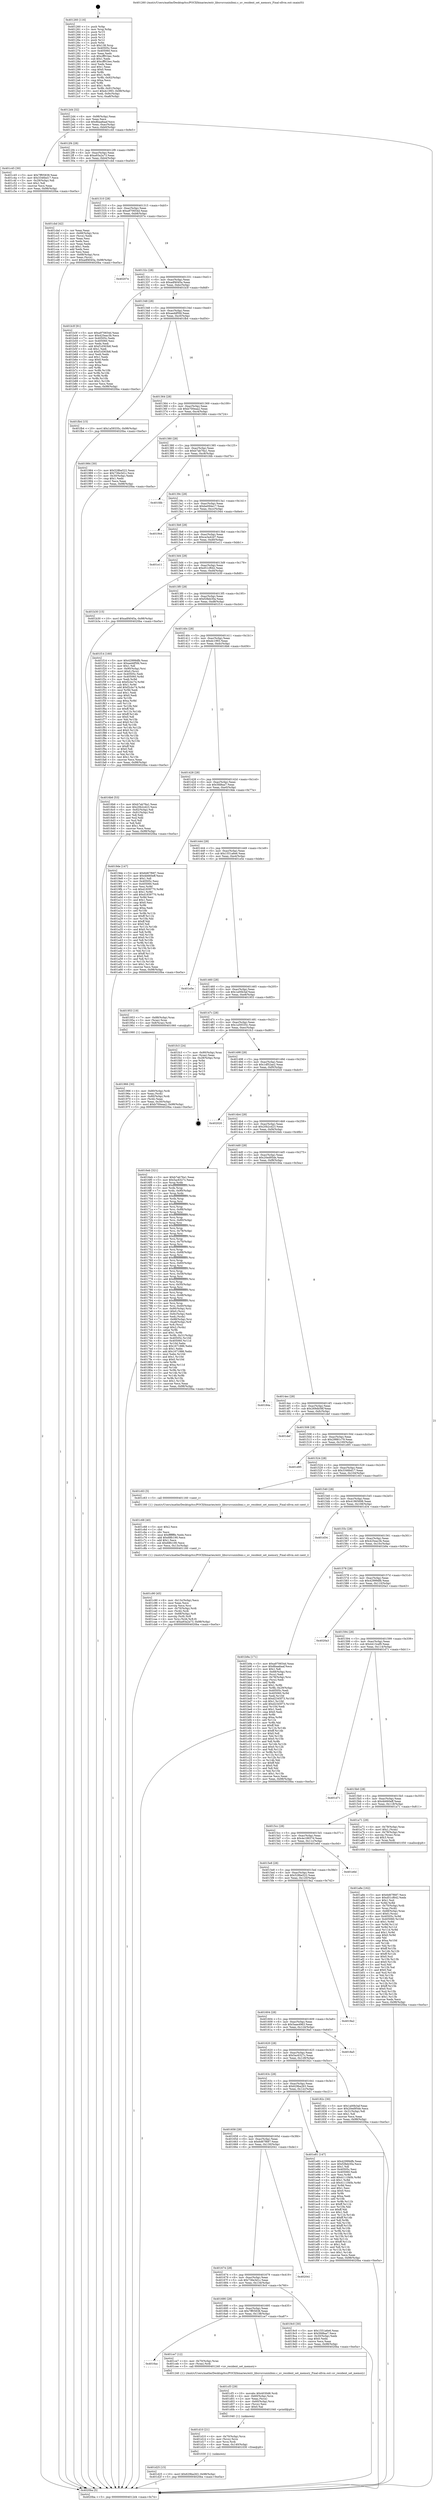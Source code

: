 digraph "0x401260" {
  label = "0x401260 (/mnt/c/Users/mathe/Desktop/tcc/POCII/binaries/extr_libuvsrcunixibmi.c_uv_resident_set_memory_Final-ollvm.out::main(0))"
  labelloc = "t"
  node[shape=record]

  Entry [label="",width=0.3,height=0.3,shape=circle,fillcolor=black,style=filled]
  "0x4012d4" [label="{
     0x4012d4 [32]\l
     | [instrs]\l
     &nbsp;&nbsp;0x4012d4 \<+6\>: mov -0x98(%rbp),%eax\l
     &nbsp;&nbsp;0x4012da \<+2\>: mov %eax,%ecx\l
     &nbsp;&nbsp;0x4012dc \<+6\>: sub $0x8baa6aaf,%ecx\l
     &nbsp;&nbsp;0x4012e2 \<+6\>: mov %eax,-0xac(%rbp)\l
     &nbsp;&nbsp;0x4012e8 \<+6\>: mov %ecx,-0xb0(%rbp)\l
     &nbsp;&nbsp;0x4012ee \<+6\>: je 0000000000401c45 \<main+0x9e5\>\l
  }"]
  "0x401c45" [label="{
     0x401c45 [30]\l
     | [instrs]\l
     &nbsp;&nbsp;0x401c45 \<+5\>: mov $0x7ff05838,%eax\l
     &nbsp;&nbsp;0x401c4a \<+5\>: mov $0x3346bd17,%ecx\l
     &nbsp;&nbsp;0x401c4f \<+3\>: mov -0x29(%rbp),%dl\l
     &nbsp;&nbsp;0x401c52 \<+3\>: test $0x1,%dl\l
     &nbsp;&nbsp;0x401c55 \<+3\>: cmovne %ecx,%eax\l
     &nbsp;&nbsp;0x401c58 \<+6\>: mov %eax,-0x98(%rbp)\l
     &nbsp;&nbsp;0x401c5e \<+5\>: jmp 00000000004020ba \<main+0xe5a\>\l
  }"]
  "0x4012f4" [label="{
     0x4012f4 [28]\l
     | [instrs]\l
     &nbsp;&nbsp;0x4012f4 \<+5\>: jmp 00000000004012f9 \<main+0x99\>\l
     &nbsp;&nbsp;0x4012f9 \<+6\>: mov -0xac(%rbp),%eax\l
     &nbsp;&nbsp;0x4012ff \<+5\>: sub $0xa93a2a73,%eax\l
     &nbsp;&nbsp;0x401304 \<+6\>: mov %eax,-0xb4(%rbp)\l
     &nbsp;&nbsp;0x40130a \<+6\>: je 0000000000401cbd \<main+0xa5d\>\l
  }"]
  Exit [label="",width=0.3,height=0.3,shape=circle,fillcolor=black,style=filled,peripheries=2]
  "0x401cbd" [label="{
     0x401cbd [42]\l
     | [instrs]\l
     &nbsp;&nbsp;0x401cbd \<+2\>: xor %eax,%eax\l
     &nbsp;&nbsp;0x401cbf \<+4\>: mov -0x68(%rbp),%rcx\l
     &nbsp;&nbsp;0x401cc3 \<+2\>: mov (%rcx),%edx\l
     &nbsp;&nbsp;0x401cc5 \<+2\>: mov %eax,%esi\l
     &nbsp;&nbsp;0x401cc7 \<+2\>: sub %edx,%esi\l
     &nbsp;&nbsp;0x401cc9 \<+2\>: mov %eax,%edx\l
     &nbsp;&nbsp;0x401ccb \<+3\>: sub $0x1,%edx\l
     &nbsp;&nbsp;0x401cce \<+2\>: add %edx,%esi\l
     &nbsp;&nbsp;0x401cd0 \<+2\>: sub %esi,%eax\l
     &nbsp;&nbsp;0x401cd2 \<+4\>: mov -0x68(%rbp),%rcx\l
     &nbsp;&nbsp;0x401cd6 \<+2\>: mov %eax,(%rcx)\l
     &nbsp;&nbsp;0x401cd8 \<+10\>: movl $0xadf4045a,-0x98(%rbp)\l
     &nbsp;&nbsp;0x401ce2 \<+5\>: jmp 00000000004020ba \<main+0xe5a\>\l
  }"]
  "0x401310" [label="{
     0x401310 [28]\l
     | [instrs]\l
     &nbsp;&nbsp;0x401310 \<+5\>: jmp 0000000000401315 \<main+0xb5\>\l
     &nbsp;&nbsp;0x401315 \<+6\>: mov -0xac(%rbp),%eax\l
     &nbsp;&nbsp;0x40131b \<+5\>: sub $0xa970654d,%eax\l
     &nbsp;&nbsp;0x401320 \<+6\>: mov %eax,-0xb8(%rbp)\l
     &nbsp;&nbsp;0x401326 \<+6\>: je 000000000040207e \<main+0xe1e\>\l
  }"]
  "0x401d25" [label="{
     0x401d25 [15]\l
     | [instrs]\l
     &nbsp;&nbsp;0x401d25 \<+10\>: movl $0x629ba263,-0x98(%rbp)\l
     &nbsp;&nbsp;0x401d2f \<+5\>: jmp 00000000004020ba \<main+0xe5a\>\l
  }"]
  "0x40207e" [label="{
     0x40207e\l
  }", style=dashed]
  "0x40132c" [label="{
     0x40132c [28]\l
     | [instrs]\l
     &nbsp;&nbsp;0x40132c \<+5\>: jmp 0000000000401331 \<main+0xd1\>\l
     &nbsp;&nbsp;0x401331 \<+6\>: mov -0xac(%rbp),%eax\l
     &nbsp;&nbsp;0x401337 \<+5\>: sub $0xadf4045a,%eax\l
     &nbsp;&nbsp;0x40133c \<+6\>: mov %eax,-0xbc(%rbp)\l
     &nbsp;&nbsp;0x401342 \<+6\>: je 0000000000401b3f \<main+0x8df\>\l
  }"]
  "0x401d10" [label="{
     0x401d10 [21]\l
     | [instrs]\l
     &nbsp;&nbsp;0x401d10 \<+4\>: mov -0x70(%rbp),%rcx\l
     &nbsp;&nbsp;0x401d14 \<+3\>: mov (%rcx),%rcx\l
     &nbsp;&nbsp;0x401d17 \<+3\>: mov %rcx,%rdi\l
     &nbsp;&nbsp;0x401d1a \<+6\>: mov %eax,-0x140(%rbp)\l
     &nbsp;&nbsp;0x401d20 \<+5\>: call 0000000000401030 \<free@plt\>\l
     | [calls]\l
     &nbsp;&nbsp;0x401030 \{1\} (unknown)\l
  }"]
  "0x401b3f" [label="{
     0x401b3f [91]\l
     | [instrs]\l
     &nbsp;&nbsp;0x401b3f \<+5\>: mov $0xa970654d,%eax\l
     &nbsp;&nbsp;0x401b44 \<+5\>: mov $0x425eac3b,%ecx\l
     &nbsp;&nbsp;0x401b49 \<+7\>: mov 0x40505c,%edx\l
     &nbsp;&nbsp;0x401b50 \<+7\>: mov 0x405060,%esi\l
     &nbsp;&nbsp;0x401b57 \<+2\>: mov %edx,%edi\l
     &nbsp;&nbsp;0x401b59 \<+6\>: add $0xf1d363b8,%edi\l
     &nbsp;&nbsp;0x401b5f \<+3\>: sub $0x1,%edi\l
     &nbsp;&nbsp;0x401b62 \<+6\>: sub $0xf1d363b8,%edi\l
     &nbsp;&nbsp;0x401b68 \<+3\>: imul %edi,%edx\l
     &nbsp;&nbsp;0x401b6b \<+3\>: and $0x1,%edx\l
     &nbsp;&nbsp;0x401b6e \<+3\>: cmp $0x0,%edx\l
     &nbsp;&nbsp;0x401b71 \<+4\>: sete %r8b\l
     &nbsp;&nbsp;0x401b75 \<+3\>: cmp $0xa,%esi\l
     &nbsp;&nbsp;0x401b78 \<+4\>: setl %r9b\l
     &nbsp;&nbsp;0x401b7c \<+3\>: mov %r8b,%r10b\l
     &nbsp;&nbsp;0x401b7f \<+3\>: and %r9b,%r10b\l
     &nbsp;&nbsp;0x401b82 \<+3\>: xor %r9b,%r8b\l
     &nbsp;&nbsp;0x401b85 \<+3\>: or %r8b,%r10b\l
     &nbsp;&nbsp;0x401b88 \<+4\>: test $0x1,%r10b\l
     &nbsp;&nbsp;0x401b8c \<+3\>: cmovne %ecx,%eax\l
     &nbsp;&nbsp;0x401b8f \<+6\>: mov %eax,-0x98(%rbp)\l
     &nbsp;&nbsp;0x401b95 \<+5\>: jmp 00000000004020ba \<main+0xe5a\>\l
  }"]
  "0x401348" [label="{
     0x401348 [28]\l
     | [instrs]\l
     &nbsp;&nbsp;0x401348 \<+5\>: jmp 000000000040134d \<main+0xed\>\l
     &nbsp;&nbsp;0x40134d \<+6\>: mov -0xac(%rbp),%eax\l
     &nbsp;&nbsp;0x401353 \<+5\>: sub $0xaeddf5fd,%eax\l
     &nbsp;&nbsp;0x401358 \<+6\>: mov %eax,-0xc0(%rbp)\l
     &nbsp;&nbsp;0x40135e \<+6\>: je 0000000000401fb4 \<main+0xd54\>\l
  }"]
  "0x401cf3" [label="{
     0x401cf3 [29]\l
     | [instrs]\l
     &nbsp;&nbsp;0x401cf3 \<+10\>: movabs $0x4030d6,%rdi\l
     &nbsp;&nbsp;0x401cfd \<+4\>: mov -0x60(%rbp),%rcx\l
     &nbsp;&nbsp;0x401d01 \<+2\>: mov %eax,(%rcx)\l
     &nbsp;&nbsp;0x401d03 \<+4\>: mov -0x60(%rbp),%rcx\l
     &nbsp;&nbsp;0x401d07 \<+2\>: mov (%rcx),%esi\l
     &nbsp;&nbsp;0x401d09 \<+2\>: mov $0x0,%al\l
     &nbsp;&nbsp;0x401d0b \<+5\>: call 0000000000401040 \<printf@plt\>\l
     | [calls]\l
     &nbsp;&nbsp;0x401040 \{1\} (unknown)\l
  }"]
  "0x401fb4" [label="{
     0x401fb4 [15]\l
     | [instrs]\l
     &nbsp;&nbsp;0x401fb4 \<+10\>: movl $0x1a59335c,-0x98(%rbp)\l
     &nbsp;&nbsp;0x401fbe \<+5\>: jmp 00000000004020ba \<main+0xe5a\>\l
  }"]
  "0x401364" [label="{
     0x401364 [28]\l
     | [instrs]\l
     &nbsp;&nbsp;0x401364 \<+5\>: jmp 0000000000401369 \<main+0x109\>\l
     &nbsp;&nbsp;0x401369 \<+6\>: mov -0xac(%rbp),%eax\l
     &nbsp;&nbsp;0x40136f \<+5\>: sub $0xb700eaa2,%eax\l
     &nbsp;&nbsp;0x401374 \<+6\>: mov %eax,-0xc4(%rbp)\l
     &nbsp;&nbsp;0x40137a \<+6\>: je 0000000000401984 \<main+0x724\>\l
  }"]
  "0x4016ac" [label="{
     0x4016ac\l
  }", style=dashed]
  "0x401984" [label="{
     0x401984 [30]\l
     | [instrs]\l
     &nbsp;&nbsp;0x401984 \<+5\>: mov $0x528be522,%eax\l
     &nbsp;&nbsp;0x401989 \<+5\>: mov $0x736e3d1c,%ecx\l
     &nbsp;&nbsp;0x40198e \<+3\>: mov -0x30(%rbp),%edx\l
     &nbsp;&nbsp;0x401991 \<+3\>: cmp $0x1,%edx\l
     &nbsp;&nbsp;0x401994 \<+3\>: cmovl %ecx,%eax\l
     &nbsp;&nbsp;0x401997 \<+6\>: mov %eax,-0x98(%rbp)\l
     &nbsp;&nbsp;0x40199d \<+5\>: jmp 00000000004020ba \<main+0xe5a\>\l
  }"]
  "0x401380" [label="{
     0x401380 [28]\l
     | [instrs]\l
     &nbsp;&nbsp;0x401380 \<+5\>: jmp 0000000000401385 \<main+0x125\>\l
     &nbsp;&nbsp;0x401385 \<+6\>: mov -0xac(%rbp),%eax\l
     &nbsp;&nbsp;0x40138b \<+5\>: sub $0xb7ab76a1,%eax\l
     &nbsp;&nbsp;0x401390 \<+6\>: mov %eax,-0xc8(%rbp)\l
     &nbsp;&nbsp;0x401396 \<+6\>: je 0000000000401fdb \<main+0xd7b\>\l
  }"]
  "0x401ce7" [label="{
     0x401ce7 [12]\l
     | [instrs]\l
     &nbsp;&nbsp;0x401ce7 \<+4\>: mov -0x70(%rbp),%rax\l
     &nbsp;&nbsp;0x401ceb \<+3\>: mov (%rax),%rdi\l
     &nbsp;&nbsp;0x401cee \<+5\>: call 0000000000401240 \<uv_resident_set_memory\>\l
     | [calls]\l
     &nbsp;&nbsp;0x401240 \{1\} (/mnt/c/Users/mathe/Desktop/tcc/POCII/binaries/extr_libuvsrcunixibmi.c_uv_resident_set_memory_Final-ollvm.out::uv_resident_set_memory)\l
  }"]
  "0x401fdb" [label="{
     0x401fdb\l
  }", style=dashed]
  "0x40139c" [label="{
     0x40139c [28]\l
     | [instrs]\l
     &nbsp;&nbsp;0x40139c \<+5\>: jmp 00000000004013a1 \<main+0x141\>\l
     &nbsp;&nbsp;0x4013a1 \<+6\>: mov -0xac(%rbp),%eax\l
     &nbsp;&nbsp;0x4013a7 \<+5\>: sub $0xbe094a17,%eax\l
     &nbsp;&nbsp;0x4013ac \<+6\>: mov %eax,-0xcc(%rbp)\l
     &nbsp;&nbsp;0x4013b2 \<+6\>: je 0000000000401944 \<main+0x6e4\>\l
  }"]
  "0x401c90" [label="{
     0x401c90 [45]\l
     | [instrs]\l
     &nbsp;&nbsp;0x401c90 \<+6\>: mov -0x13c(%rbp),%ecx\l
     &nbsp;&nbsp;0x401c96 \<+3\>: imul %eax,%ecx\l
     &nbsp;&nbsp;0x401c99 \<+3\>: movslq %ecx,%rsi\l
     &nbsp;&nbsp;0x401c9c \<+4\>: mov -0x70(%rbp),%rdi\l
     &nbsp;&nbsp;0x401ca0 \<+3\>: mov (%rdi),%rdi\l
     &nbsp;&nbsp;0x401ca3 \<+4\>: mov -0x68(%rbp),%r8\l
     &nbsp;&nbsp;0x401ca7 \<+3\>: movslq (%r8),%r8\l
     &nbsp;&nbsp;0x401caa \<+4\>: mov %rsi,(%rdi,%r8,8)\l
     &nbsp;&nbsp;0x401cae \<+10\>: movl $0xa93a2a73,-0x98(%rbp)\l
     &nbsp;&nbsp;0x401cb8 \<+5\>: jmp 00000000004020ba \<main+0xe5a\>\l
  }"]
  "0x401944" [label="{
     0x401944\l
  }", style=dashed]
  "0x4013b8" [label="{
     0x4013b8 [28]\l
     | [instrs]\l
     &nbsp;&nbsp;0x4013b8 \<+5\>: jmp 00000000004013bd \<main+0x15d\>\l
     &nbsp;&nbsp;0x4013bd \<+6\>: mov -0xac(%rbp),%eax\l
     &nbsp;&nbsp;0x4013c3 \<+5\>: sub $0xca3a42d7,%eax\l
     &nbsp;&nbsp;0x4013c8 \<+6\>: mov %eax,-0xd0(%rbp)\l
     &nbsp;&nbsp;0x4013ce \<+6\>: je 0000000000401e11 \<main+0xbb1\>\l
  }"]
  "0x401c68" [label="{
     0x401c68 [40]\l
     | [instrs]\l
     &nbsp;&nbsp;0x401c68 \<+5\>: mov $0x2,%ecx\l
     &nbsp;&nbsp;0x401c6d \<+1\>: cltd\l
     &nbsp;&nbsp;0x401c6e \<+2\>: idiv %ecx\l
     &nbsp;&nbsp;0x401c70 \<+6\>: imul $0xfffffffe,%edx,%ecx\l
     &nbsp;&nbsp;0x401c76 \<+6\>: add $0x68fc190,%ecx\l
     &nbsp;&nbsp;0x401c7c \<+3\>: add $0x1,%ecx\l
     &nbsp;&nbsp;0x401c7f \<+6\>: sub $0x68fc190,%ecx\l
     &nbsp;&nbsp;0x401c85 \<+6\>: mov %ecx,-0x13c(%rbp)\l
     &nbsp;&nbsp;0x401c8b \<+5\>: call 0000000000401160 \<next_i\>\l
     | [calls]\l
     &nbsp;&nbsp;0x401160 \{1\} (/mnt/c/Users/mathe/Desktop/tcc/POCII/binaries/extr_libuvsrcunixibmi.c_uv_resident_set_memory_Final-ollvm.out::next_i)\l
  }"]
  "0x401e11" [label="{
     0x401e11\l
  }", style=dashed]
  "0x4013d4" [label="{
     0x4013d4 [28]\l
     | [instrs]\l
     &nbsp;&nbsp;0x4013d4 \<+5\>: jmp 00000000004013d9 \<main+0x179\>\l
     &nbsp;&nbsp;0x4013d9 \<+6\>: mov -0xac(%rbp),%eax\l
     &nbsp;&nbsp;0x4013df \<+5\>: sub $0xd51cf642,%eax\l
     &nbsp;&nbsp;0x4013e4 \<+6\>: mov %eax,-0xd4(%rbp)\l
     &nbsp;&nbsp;0x4013ea \<+6\>: je 0000000000401b30 \<main+0x8d0\>\l
  }"]
  "0x401a8e" [label="{
     0x401a8e [162]\l
     | [instrs]\l
     &nbsp;&nbsp;0x401a8e \<+5\>: mov $0x6d67f687,%ecx\l
     &nbsp;&nbsp;0x401a93 \<+5\>: mov $0xd51cf642,%edx\l
     &nbsp;&nbsp;0x401a98 \<+3\>: mov $0x1,%sil\l
     &nbsp;&nbsp;0x401a9b \<+3\>: xor %r8d,%r8d\l
     &nbsp;&nbsp;0x401a9e \<+4\>: mov -0x70(%rbp),%rdi\l
     &nbsp;&nbsp;0x401aa2 \<+3\>: mov %rax,(%rdi)\l
     &nbsp;&nbsp;0x401aa5 \<+4\>: mov -0x68(%rbp),%rax\l
     &nbsp;&nbsp;0x401aa9 \<+6\>: movl $0x0,(%rax)\l
     &nbsp;&nbsp;0x401aaf \<+8\>: mov 0x40505c,%r9d\l
     &nbsp;&nbsp;0x401ab7 \<+8\>: mov 0x405060,%r10d\l
     &nbsp;&nbsp;0x401abf \<+4\>: sub $0x1,%r8d\l
     &nbsp;&nbsp;0x401ac3 \<+3\>: mov %r9d,%r11d\l
     &nbsp;&nbsp;0x401ac6 \<+3\>: add %r8d,%r11d\l
     &nbsp;&nbsp;0x401ac9 \<+4\>: imul %r11d,%r9d\l
     &nbsp;&nbsp;0x401acd \<+4\>: and $0x1,%r9d\l
     &nbsp;&nbsp;0x401ad1 \<+4\>: cmp $0x0,%r9d\l
     &nbsp;&nbsp;0x401ad5 \<+3\>: sete %bl\l
     &nbsp;&nbsp;0x401ad8 \<+4\>: cmp $0xa,%r10d\l
     &nbsp;&nbsp;0x401adc \<+4\>: setl %r14b\l
     &nbsp;&nbsp;0x401ae0 \<+3\>: mov %bl,%r15b\l
     &nbsp;&nbsp;0x401ae3 \<+4\>: xor $0xff,%r15b\l
     &nbsp;&nbsp;0x401ae7 \<+3\>: mov %r14b,%r12b\l
     &nbsp;&nbsp;0x401aea \<+4\>: xor $0xff,%r12b\l
     &nbsp;&nbsp;0x401aee \<+4\>: xor $0x0,%sil\l
     &nbsp;&nbsp;0x401af2 \<+3\>: mov %r15b,%r13b\l
     &nbsp;&nbsp;0x401af5 \<+4\>: and $0x0,%r13b\l
     &nbsp;&nbsp;0x401af9 \<+3\>: and %sil,%bl\l
     &nbsp;&nbsp;0x401afc \<+3\>: mov %r12b,%al\l
     &nbsp;&nbsp;0x401aff \<+2\>: and $0x0,%al\l
     &nbsp;&nbsp;0x401b01 \<+3\>: and %sil,%r14b\l
     &nbsp;&nbsp;0x401b04 \<+3\>: or %bl,%r13b\l
     &nbsp;&nbsp;0x401b07 \<+3\>: or %r14b,%al\l
     &nbsp;&nbsp;0x401b0a \<+3\>: xor %al,%r13b\l
     &nbsp;&nbsp;0x401b0d \<+3\>: or %r12b,%r15b\l
     &nbsp;&nbsp;0x401b10 \<+4\>: xor $0xff,%r15b\l
     &nbsp;&nbsp;0x401b14 \<+4\>: or $0x0,%sil\l
     &nbsp;&nbsp;0x401b18 \<+3\>: and %sil,%r15b\l
     &nbsp;&nbsp;0x401b1b \<+3\>: or %r15b,%r13b\l
     &nbsp;&nbsp;0x401b1e \<+4\>: test $0x1,%r13b\l
     &nbsp;&nbsp;0x401b22 \<+3\>: cmovne %edx,%ecx\l
     &nbsp;&nbsp;0x401b25 \<+6\>: mov %ecx,-0x98(%rbp)\l
     &nbsp;&nbsp;0x401b2b \<+5\>: jmp 00000000004020ba \<main+0xe5a\>\l
  }"]
  "0x401b30" [label="{
     0x401b30 [15]\l
     | [instrs]\l
     &nbsp;&nbsp;0x401b30 \<+10\>: movl $0xadf4045a,-0x98(%rbp)\l
     &nbsp;&nbsp;0x401b3a \<+5\>: jmp 00000000004020ba \<main+0xe5a\>\l
  }"]
  "0x4013f0" [label="{
     0x4013f0 [28]\l
     | [instrs]\l
     &nbsp;&nbsp;0x4013f0 \<+5\>: jmp 00000000004013f5 \<main+0x195\>\l
     &nbsp;&nbsp;0x4013f5 \<+6\>: mov -0xac(%rbp),%eax\l
     &nbsp;&nbsp;0x4013fb \<+5\>: sub $0xf28eb30a,%eax\l
     &nbsp;&nbsp;0x401400 \<+6\>: mov %eax,-0xd8(%rbp)\l
     &nbsp;&nbsp;0x401406 \<+6\>: je 0000000000401f14 \<main+0xcb4\>\l
  }"]
  "0x401690" [label="{
     0x401690 [28]\l
     | [instrs]\l
     &nbsp;&nbsp;0x401690 \<+5\>: jmp 0000000000401695 \<main+0x435\>\l
     &nbsp;&nbsp;0x401695 \<+6\>: mov -0xac(%rbp),%eax\l
     &nbsp;&nbsp;0x40169b \<+5\>: sub $0x7ff05838,%eax\l
     &nbsp;&nbsp;0x4016a0 \<+6\>: mov %eax,-0x138(%rbp)\l
     &nbsp;&nbsp;0x4016a6 \<+6\>: je 0000000000401ce7 \<main+0xa87\>\l
  }"]
  "0x401f14" [label="{
     0x401f14 [160]\l
     | [instrs]\l
     &nbsp;&nbsp;0x401f14 \<+5\>: mov $0x42999dfb,%eax\l
     &nbsp;&nbsp;0x401f19 \<+5\>: mov $0xaeddf5fd,%ecx\l
     &nbsp;&nbsp;0x401f1e \<+2\>: mov $0x1,%dl\l
     &nbsp;&nbsp;0x401f20 \<+7\>: mov -0x90(%rbp),%rsi\l
     &nbsp;&nbsp;0x401f27 \<+6\>: movl $0x0,(%rsi)\l
     &nbsp;&nbsp;0x401f2d \<+7\>: mov 0x40505c,%edi\l
     &nbsp;&nbsp;0x401f34 \<+8\>: mov 0x405060,%r8d\l
     &nbsp;&nbsp;0x401f3c \<+3\>: mov %edi,%r9d\l
     &nbsp;&nbsp;0x401f3f \<+7\>: sub $0xf2cbc74,%r9d\l
     &nbsp;&nbsp;0x401f46 \<+4\>: sub $0x1,%r9d\l
     &nbsp;&nbsp;0x401f4a \<+7\>: add $0xf2cbc74,%r9d\l
     &nbsp;&nbsp;0x401f51 \<+4\>: imul %r9d,%edi\l
     &nbsp;&nbsp;0x401f55 \<+3\>: and $0x1,%edi\l
     &nbsp;&nbsp;0x401f58 \<+3\>: cmp $0x0,%edi\l
     &nbsp;&nbsp;0x401f5b \<+4\>: sete %r10b\l
     &nbsp;&nbsp;0x401f5f \<+4\>: cmp $0xa,%r8d\l
     &nbsp;&nbsp;0x401f63 \<+4\>: setl %r11b\l
     &nbsp;&nbsp;0x401f67 \<+3\>: mov %r10b,%bl\l
     &nbsp;&nbsp;0x401f6a \<+3\>: xor $0xff,%bl\l
     &nbsp;&nbsp;0x401f6d \<+3\>: mov %r11b,%r14b\l
     &nbsp;&nbsp;0x401f70 \<+4\>: xor $0xff,%r14b\l
     &nbsp;&nbsp;0x401f74 \<+3\>: xor $0x0,%dl\l
     &nbsp;&nbsp;0x401f77 \<+3\>: mov %bl,%r15b\l
     &nbsp;&nbsp;0x401f7a \<+4\>: and $0x0,%r15b\l
     &nbsp;&nbsp;0x401f7e \<+3\>: and %dl,%r10b\l
     &nbsp;&nbsp;0x401f81 \<+3\>: mov %r14b,%r12b\l
     &nbsp;&nbsp;0x401f84 \<+4\>: and $0x0,%r12b\l
     &nbsp;&nbsp;0x401f88 \<+3\>: and %dl,%r11b\l
     &nbsp;&nbsp;0x401f8b \<+3\>: or %r10b,%r15b\l
     &nbsp;&nbsp;0x401f8e \<+3\>: or %r11b,%r12b\l
     &nbsp;&nbsp;0x401f91 \<+3\>: xor %r12b,%r15b\l
     &nbsp;&nbsp;0x401f94 \<+3\>: or %r14b,%bl\l
     &nbsp;&nbsp;0x401f97 \<+3\>: xor $0xff,%bl\l
     &nbsp;&nbsp;0x401f9a \<+3\>: or $0x0,%dl\l
     &nbsp;&nbsp;0x401f9d \<+2\>: and %dl,%bl\l
     &nbsp;&nbsp;0x401f9f \<+3\>: or %bl,%r15b\l
     &nbsp;&nbsp;0x401fa2 \<+4\>: test $0x1,%r15b\l
     &nbsp;&nbsp;0x401fa6 \<+3\>: cmovne %ecx,%eax\l
     &nbsp;&nbsp;0x401fa9 \<+6\>: mov %eax,-0x98(%rbp)\l
     &nbsp;&nbsp;0x401faf \<+5\>: jmp 00000000004020ba \<main+0xe5a\>\l
  }"]
  "0x40140c" [label="{
     0x40140c [28]\l
     | [instrs]\l
     &nbsp;&nbsp;0x40140c \<+5\>: jmp 0000000000401411 \<main+0x1b1\>\l
     &nbsp;&nbsp;0x401411 \<+6\>: mov -0xac(%rbp),%eax\l
     &nbsp;&nbsp;0x401417 \<+5\>: sub $0xdc1993,%eax\l
     &nbsp;&nbsp;0x40141c \<+6\>: mov %eax,-0xdc(%rbp)\l
     &nbsp;&nbsp;0x401422 \<+6\>: je 00000000004016b6 \<main+0x456\>\l
  }"]
  "0x4019c0" [label="{
     0x4019c0 [30]\l
     | [instrs]\l
     &nbsp;&nbsp;0x4019c0 \<+5\>: mov $0x1551a6e6,%eax\l
     &nbsp;&nbsp;0x4019c5 \<+5\>: mov $0x5fd8aa7,%ecx\l
     &nbsp;&nbsp;0x4019ca \<+3\>: mov -0x30(%rbp),%edx\l
     &nbsp;&nbsp;0x4019cd \<+3\>: cmp $0x0,%edx\l
     &nbsp;&nbsp;0x4019d0 \<+3\>: cmove %ecx,%eax\l
     &nbsp;&nbsp;0x4019d3 \<+6\>: mov %eax,-0x98(%rbp)\l
     &nbsp;&nbsp;0x4019d9 \<+5\>: jmp 00000000004020ba \<main+0xe5a\>\l
  }"]
  "0x4016b6" [label="{
     0x4016b6 [53]\l
     | [instrs]\l
     &nbsp;&nbsp;0x4016b6 \<+5\>: mov $0xb7ab76a1,%eax\l
     &nbsp;&nbsp;0x4016bb \<+5\>: mov $0x20b2cd23,%ecx\l
     &nbsp;&nbsp;0x4016c0 \<+6\>: mov -0x92(%rbp),%dl\l
     &nbsp;&nbsp;0x4016c6 \<+7\>: mov -0x91(%rbp),%sil\l
     &nbsp;&nbsp;0x4016cd \<+3\>: mov %dl,%dil\l
     &nbsp;&nbsp;0x4016d0 \<+3\>: and %sil,%dil\l
     &nbsp;&nbsp;0x4016d3 \<+3\>: xor %sil,%dl\l
     &nbsp;&nbsp;0x4016d6 \<+3\>: or %dl,%dil\l
     &nbsp;&nbsp;0x4016d9 \<+4\>: test $0x1,%dil\l
     &nbsp;&nbsp;0x4016dd \<+3\>: cmovne %ecx,%eax\l
     &nbsp;&nbsp;0x4016e0 \<+6\>: mov %eax,-0x98(%rbp)\l
     &nbsp;&nbsp;0x4016e6 \<+5\>: jmp 00000000004020ba \<main+0xe5a\>\l
  }"]
  "0x401428" [label="{
     0x401428 [28]\l
     | [instrs]\l
     &nbsp;&nbsp;0x401428 \<+5\>: jmp 000000000040142d \<main+0x1cd\>\l
     &nbsp;&nbsp;0x40142d \<+6\>: mov -0xac(%rbp),%eax\l
     &nbsp;&nbsp;0x401433 \<+5\>: sub $0x5fd8aa7,%eax\l
     &nbsp;&nbsp;0x401438 \<+6\>: mov %eax,-0xe0(%rbp)\l
     &nbsp;&nbsp;0x40143e \<+6\>: je 00000000004019de \<main+0x77e\>\l
  }"]
  "0x4020ba" [label="{
     0x4020ba [5]\l
     | [instrs]\l
     &nbsp;&nbsp;0x4020ba \<+5\>: jmp 00000000004012d4 \<main+0x74\>\l
  }"]
  "0x401260" [label="{
     0x401260 [116]\l
     | [instrs]\l
     &nbsp;&nbsp;0x401260 \<+1\>: push %rbp\l
     &nbsp;&nbsp;0x401261 \<+3\>: mov %rsp,%rbp\l
     &nbsp;&nbsp;0x401264 \<+2\>: push %r15\l
     &nbsp;&nbsp;0x401266 \<+2\>: push %r14\l
     &nbsp;&nbsp;0x401268 \<+2\>: push %r13\l
     &nbsp;&nbsp;0x40126a \<+2\>: push %r12\l
     &nbsp;&nbsp;0x40126c \<+1\>: push %rbx\l
     &nbsp;&nbsp;0x40126d \<+7\>: sub $0x138,%rsp\l
     &nbsp;&nbsp;0x401274 \<+7\>: mov 0x40505c,%eax\l
     &nbsp;&nbsp;0x40127b \<+7\>: mov 0x405060,%ecx\l
     &nbsp;&nbsp;0x401282 \<+2\>: mov %eax,%edx\l
     &nbsp;&nbsp;0x401284 \<+6\>: sub $0xcff91bec,%edx\l
     &nbsp;&nbsp;0x40128a \<+3\>: sub $0x1,%edx\l
     &nbsp;&nbsp;0x40128d \<+6\>: add $0xcff91bec,%edx\l
     &nbsp;&nbsp;0x401293 \<+3\>: imul %edx,%eax\l
     &nbsp;&nbsp;0x401296 \<+3\>: and $0x1,%eax\l
     &nbsp;&nbsp;0x401299 \<+3\>: cmp $0x0,%eax\l
     &nbsp;&nbsp;0x40129c \<+4\>: sete %r8b\l
     &nbsp;&nbsp;0x4012a0 \<+4\>: and $0x1,%r8b\l
     &nbsp;&nbsp;0x4012a4 \<+7\>: mov %r8b,-0x92(%rbp)\l
     &nbsp;&nbsp;0x4012ab \<+3\>: cmp $0xa,%ecx\l
     &nbsp;&nbsp;0x4012ae \<+4\>: setl %r8b\l
     &nbsp;&nbsp;0x4012b2 \<+4\>: and $0x1,%r8b\l
     &nbsp;&nbsp;0x4012b6 \<+7\>: mov %r8b,-0x91(%rbp)\l
     &nbsp;&nbsp;0x4012bd \<+10\>: movl $0xdc1993,-0x98(%rbp)\l
     &nbsp;&nbsp;0x4012c7 \<+6\>: mov %edi,-0x9c(%rbp)\l
     &nbsp;&nbsp;0x4012cd \<+7\>: mov %rsi,-0xa8(%rbp)\l
  }"]
  "0x401674" [label="{
     0x401674 [28]\l
     | [instrs]\l
     &nbsp;&nbsp;0x401674 \<+5\>: jmp 0000000000401679 \<main+0x419\>\l
     &nbsp;&nbsp;0x401679 \<+6\>: mov -0xac(%rbp),%eax\l
     &nbsp;&nbsp;0x40167f \<+5\>: sub $0x736e3d1c,%eax\l
     &nbsp;&nbsp;0x401684 \<+6\>: mov %eax,-0x134(%rbp)\l
     &nbsp;&nbsp;0x40168a \<+6\>: je 00000000004019c0 \<main+0x760\>\l
  }"]
  "0x4019de" [label="{
     0x4019de [147]\l
     | [instrs]\l
     &nbsp;&nbsp;0x4019de \<+5\>: mov $0x6d67f687,%eax\l
     &nbsp;&nbsp;0x4019e3 \<+5\>: mov $0x4b660eff,%ecx\l
     &nbsp;&nbsp;0x4019e8 \<+2\>: mov $0x1,%dl\l
     &nbsp;&nbsp;0x4019ea \<+7\>: mov 0x40505c,%esi\l
     &nbsp;&nbsp;0x4019f1 \<+7\>: mov 0x405060,%edi\l
     &nbsp;&nbsp;0x4019f8 \<+3\>: mov %esi,%r8d\l
     &nbsp;&nbsp;0x4019fb \<+7\>: sub $0xd1839770,%r8d\l
     &nbsp;&nbsp;0x401a02 \<+4\>: sub $0x1,%r8d\l
     &nbsp;&nbsp;0x401a06 \<+7\>: add $0xd1839770,%r8d\l
     &nbsp;&nbsp;0x401a0d \<+4\>: imul %r8d,%esi\l
     &nbsp;&nbsp;0x401a11 \<+3\>: and $0x1,%esi\l
     &nbsp;&nbsp;0x401a14 \<+3\>: cmp $0x0,%esi\l
     &nbsp;&nbsp;0x401a17 \<+4\>: sete %r9b\l
     &nbsp;&nbsp;0x401a1b \<+3\>: cmp $0xa,%edi\l
     &nbsp;&nbsp;0x401a1e \<+4\>: setl %r10b\l
     &nbsp;&nbsp;0x401a22 \<+3\>: mov %r9b,%r11b\l
     &nbsp;&nbsp;0x401a25 \<+4\>: xor $0xff,%r11b\l
     &nbsp;&nbsp;0x401a29 \<+3\>: mov %r10b,%bl\l
     &nbsp;&nbsp;0x401a2c \<+3\>: xor $0xff,%bl\l
     &nbsp;&nbsp;0x401a2f \<+3\>: xor $0x0,%dl\l
     &nbsp;&nbsp;0x401a32 \<+3\>: mov %r11b,%r14b\l
     &nbsp;&nbsp;0x401a35 \<+4\>: and $0x0,%r14b\l
     &nbsp;&nbsp;0x401a39 \<+3\>: and %dl,%r9b\l
     &nbsp;&nbsp;0x401a3c \<+3\>: mov %bl,%r15b\l
     &nbsp;&nbsp;0x401a3f \<+4\>: and $0x0,%r15b\l
     &nbsp;&nbsp;0x401a43 \<+3\>: and %dl,%r10b\l
     &nbsp;&nbsp;0x401a46 \<+3\>: or %r9b,%r14b\l
     &nbsp;&nbsp;0x401a49 \<+3\>: or %r10b,%r15b\l
     &nbsp;&nbsp;0x401a4c \<+3\>: xor %r15b,%r14b\l
     &nbsp;&nbsp;0x401a4f \<+3\>: or %bl,%r11b\l
     &nbsp;&nbsp;0x401a52 \<+4\>: xor $0xff,%r11b\l
     &nbsp;&nbsp;0x401a56 \<+3\>: or $0x0,%dl\l
     &nbsp;&nbsp;0x401a59 \<+3\>: and %dl,%r11b\l
     &nbsp;&nbsp;0x401a5c \<+3\>: or %r11b,%r14b\l
     &nbsp;&nbsp;0x401a5f \<+4\>: test $0x1,%r14b\l
     &nbsp;&nbsp;0x401a63 \<+3\>: cmovne %ecx,%eax\l
     &nbsp;&nbsp;0x401a66 \<+6\>: mov %eax,-0x98(%rbp)\l
     &nbsp;&nbsp;0x401a6c \<+5\>: jmp 00000000004020ba \<main+0xe5a\>\l
  }"]
  "0x401444" [label="{
     0x401444 [28]\l
     | [instrs]\l
     &nbsp;&nbsp;0x401444 \<+5\>: jmp 0000000000401449 \<main+0x1e9\>\l
     &nbsp;&nbsp;0x401449 \<+6\>: mov -0xac(%rbp),%eax\l
     &nbsp;&nbsp;0x40144f \<+5\>: sub $0x1551a6e6,%eax\l
     &nbsp;&nbsp;0x401454 \<+6\>: mov %eax,-0xe4(%rbp)\l
     &nbsp;&nbsp;0x40145a \<+6\>: je 0000000000401e5e \<main+0xbfe\>\l
  }"]
  "0x402041" [label="{
     0x402041\l
  }", style=dashed]
  "0x401e5e" [label="{
     0x401e5e\l
  }", style=dashed]
  "0x401460" [label="{
     0x401460 [28]\l
     | [instrs]\l
     &nbsp;&nbsp;0x401460 \<+5\>: jmp 0000000000401465 \<main+0x205\>\l
     &nbsp;&nbsp;0x401465 \<+6\>: mov -0xac(%rbp),%eax\l
     &nbsp;&nbsp;0x40146b \<+5\>: sub $0x1a00b3af,%eax\l
     &nbsp;&nbsp;0x401470 \<+6\>: mov %eax,-0xe8(%rbp)\l
     &nbsp;&nbsp;0x401476 \<+6\>: je 0000000000401953 \<main+0x6f3\>\l
  }"]
  "0x401658" [label="{
     0x401658 [28]\l
     | [instrs]\l
     &nbsp;&nbsp;0x401658 \<+5\>: jmp 000000000040165d \<main+0x3fd\>\l
     &nbsp;&nbsp;0x40165d \<+6\>: mov -0xac(%rbp),%eax\l
     &nbsp;&nbsp;0x401663 \<+5\>: sub $0x6d67f687,%eax\l
     &nbsp;&nbsp;0x401668 \<+6\>: mov %eax,-0x130(%rbp)\l
     &nbsp;&nbsp;0x40166e \<+6\>: je 0000000000402041 \<main+0xde1\>\l
  }"]
  "0x401953" [label="{
     0x401953 [19]\l
     | [instrs]\l
     &nbsp;&nbsp;0x401953 \<+7\>: mov -0x88(%rbp),%rax\l
     &nbsp;&nbsp;0x40195a \<+3\>: mov (%rax),%rax\l
     &nbsp;&nbsp;0x40195d \<+4\>: mov 0x8(%rax),%rdi\l
     &nbsp;&nbsp;0x401961 \<+5\>: call 0000000000401060 \<atoi@plt\>\l
     | [calls]\l
     &nbsp;&nbsp;0x401060 \{1\} (unknown)\l
  }"]
  "0x40147c" [label="{
     0x40147c [28]\l
     | [instrs]\l
     &nbsp;&nbsp;0x40147c \<+5\>: jmp 0000000000401481 \<main+0x221\>\l
     &nbsp;&nbsp;0x401481 \<+6\>: mov -0xac(%rbp),%eax\l
     &nbsp;&nbsp;0x401487 \<+5\>: sub $0x1a59335c,%eax\l
     &nbsp;&nbsp;0x40148c \<+6\>: mov %eax,-0xec(%rbp)\l
     &nbsp;&nbsp;0x401492 \<+6\>: je 0000000000401fc3 \<main+0xd63\>\l
  }"]
  "0x401e81" [label="{
     0x401e81 [147]\l
     | [instrs]\l
     &nbsp;&nbsp;0x401e81 \<+5\>: mov $0x42999dfb,%eax\l
     &nbsp;&nbsp;0x401e86 \<+5\>: mov $0xf28eb30a,%ecx\l
     &nbsp;&nbsp;0x401e8b \<+2\>: mov $0x1,%dl\l
     &nbsp;&nbsp;0x401e8d \<+7\>: mov 0x40505c,%esi\l
     &nbsp;&nbsp;0x401e94 \<+7\>: mov 0x405060,%edi\l
     &nbsp;&nbsp;0x401e9b \<+3\>: mov %esi,%r8d\l
     &nbsp;&nbsp;0x401e9e \<+7\>: add $0x4111f40b,%r8d\l
     &nbsp;&nbsp;0x401ea5 \<+4\>: sub $0x1,%r8d\l
     &nbsp;&nbsp;0x401ea9 \<+7\>: sub $0x4111f40b,%r8d\l
     &nbsp;&nbsp;0x401eb0 \<+4\>: imul %r8d,%esi\l
     &nbsp;&nbsp;0x401eb4 \<+3\>: and $0x1,%esi\l
     &nbsp;&nbsp;0x401eb7 \<+3\>: cmp $0x0,%esi\l
     &nbsp;&nbsp;0x401eba \<+4\>: sete %r9b\l
     &nbsp;&nbsp;0x401ebe \<+3\>: cmp $0xa,%edi\l
     &nbsp;&nbsp;0x401ec1 \<+4\>: setl %r10b\l
     &nbsp;&nbsp;0x401ec5 \<+3\>: mov %r9b,%r11b\l
     &nbsp;&nbsp;0x401ec8 \<+4\>: xor $0xff,%r11b\l
     &nbsp;&nbsp;0x401ecc \<+3\>: mov %r10b,%bl\l
     &nbsp;&nbsp;0x401ecf \<+3\>: xor $0xff,%bl\l
     &nbsp;&nbsp;0x401ed2 \<+3\>: xor $0x1,%dl\l
     &nbsp;&nbsp;0x401ed5 \<+3\>: mov %r11b,%r14b\l
     &nbsp;&nbsp;0x401ed8 \<+4\>: and $0xff,%r14b\l
     &nbsp;&nbsp;0x401edc \<+3\>: and %dl,%r9b\l
     &nbsp;&nbsp;0x401edf \<+3\>: mov %bl,%r15b\l
     &nbsp;&nbsp;0x401ee2 \<+4\>: and $0xff,%r15b\l
     &nbsp;&nbsp;0x401ee6 \<+3\>: and %dl,%r10b\l
     &nbsp;&nbsp;0x401ee9 \<+3\>: or %r9b,%r14b\l
     &nbsp;&nbsp;0x401eec \<+3\>: or %r10b,%r15b\l
     &nbsp;&nbsp;0x401eef \<+3\>: xor %r15b,%r14b\l
     &nbsp;&nbsp;0x401ef2 \<+3\>: or %bl,%r11b\l
     &nbsp;&nbsp;0x401ef5 \<+4\>: xor $0xff,%r11b\l
     &nbsp;&nbsp;0x401ef9 \<+3\>: or $0x1,%dl\l
     &nbsp;&nbsp;0x401efc \<+3\>: and %dl,%r11b\l
     &nbsp;&nbsp;0x401eff \<+3\>: or %r11b,%r14b\l
     &nbsp;&nbsp;0x401f02 \<+4\>: test $0x1,%r14b\l
     &nbsp;&nbsp;0x401f06 \<+3\>: cmovne %ecx,%eax\l
     &nbsp;&nbsp;0x401f09 \<+6\>: mov %eax,-0x98(%rbp)\l
     &nbsp;&nbsp;0x401f0f \<+5\>: jmp 00000000004020ba \<main+0xe5a\>\l
  }"]
  "0x401fc3" [label="{
     0x401fc3 [24]\l
     | [instrs]\l
     &nbsp;&nbsp;0x401fc3 \<+7\>: mov -0x90(%rbp),%rax\l
     &nbsp;&nbsp;0x401fca \<+2\>: mov (%rax),%eax\l
     &nbsp;&nbsp;0x401fcc \<+4\>: lea -0x28(%rbp),%rsp\l
     &nbsp;&nbsp;0x401fd0 \<+1\>: pop %rbx\l
     &nbsp;&nbsp;0x401fd1 \<+2\>: pop %r12\l
     &nbsp;&nbsp;0x401fd3 \<+2\>: pop %r13\l
     &nbsp;&nbsp;0x401fd5 \<+2\>: pop %r14\l
     &nbsp;&nbsp;0x401fd7 \<+2\>: pop %r15\l
     &nbsp;&nbsp;0x401fd9 \<+1\>: pop %rbp\l
     &nbsp;&nbsp;0x401fda \<+1\>: ret\l
  }"]
  "0x401498" [label="{
     0x401498 [28]\l
     | [instrs]\l
     &nbsp;&nbsp;0x401498 \<+5\>: jmp 000000000040149d \<main+0x23d\>\l
     &nbsp;&nbsp;0x40149d \<+6\>: mov -0xac(%rbp),%eax\l
     &nbsp;&nbsp;0x4014a3 \<+5\>: sub $0x1df52ae2,%eax\l
     &nbsp;&nbsp;0x4014a8 \<+6\>: mov %eax,-0xf0(%rbp)\l
     &nbsp;&nbsp;0x4014ae \<+6\>: je 0000000000402020 \<main+0xdc0\>\l
  }"]
  "0x401966" [label="{
     0x401966 [30]\l
     | [instrs]\l
     &nbsp;&nbsp;0x401966 \<+4\>: mov -0x80(%rbp),%rdi\l
     &nbsp;&nbsp;0x40196a \<+2\>: mov %eax,(%rdi)\l
     &nbsp;&nbsp;0x40196c \<+4\>: mov -0x80(%rbp),%rdi\l
     &nbsp;&nbsp;0x401970 \<+2\>: mov (%rdi),%eax\l
     &nbsp;&nbsp;0x401972 \<+3\>: mov %eax,-0x30(%rbp)\l
     &nbsp;&nbsp;0x401975 \<+10\>: movl $0xb700eaa2,-0x98(%rbp)\l
     &nbsp;&nbsp;0x40197f \<+5\>: jmp 00000000004020ba \<main+0xe5a\>\l
  }"]
  "0x402020" [label="{
     0x402020\l
  }", style=dashed]
  "0x4014b4" [label="{
     0x4014b4 [28]\l
     | [instrs]\l
     &nbsp;&nbsp;0x4014b4 \<+5\>: jmp 00000000004014b9 \<main+0x259\>\l
     &nbsp;&nbsp;0x4014b9 \<+6\>: mov -0xac(%rbp),%eax\l
     &nbsp;&nbsp;0x4014bf \<+5\>: sub $0x20b2cd23,%eax\l
     &nbsp;&nbsp;0x4014c4 \<+6\>: mov %eax,-0xf4(%rbp)\l
     &nbsp;&nbsp;0x4014ca \<+6\>: je 00000000004016eb \<main+0x48b\>\l
  }"]
  "0x40163c" [label="{
     0x40163c [28]\l
     | [instrs]\l
     &nbsp;&nbsp;0x40163c \<+5\>: jmp 0000000000401641 \<main+0x3e1\>\l
     &nbsp;&nbsp;0x401641 \<+6\>: mov -0xac(%rbp),%eax\l
     &nbsp;&nbsp;0x401647 \<+5\>: sub $0x629ba263,%eax\l
     &nbsp;&nbsp;0x40164c \<+6\>: mov %eax,-0x12c(%rbp)\l
     &nbsp;&nbsp;0x401652 \<+6\>: je 0000000000401e81 \<main+0xc21\>\l
  }"]
  "0x4016eb" [label="{
     0x4016eb [321]\l
     | [instrs]\l
     &nbsp;&nbsp;0x4016eb \<+5\>: mov $0xb7ab76a1,%eax\l
     &nbsp;&nbsp;0x4016f0 \<+5\>: mov $0x5ac6327c,%ecx\l
     &nbsp;&nbsp;0x4016f5 \<+3\>: mov %rsp,%rdx\l
     &nbsp;&nbsp;0x4016f8 \<+4\>: add $0xfffffffffffffff0,%rdx\l
     &nbsp;&nbsp;0x4016fc \<+3\>: mov %rdx,%rsp\l
     &nbsp;&nbsp;0x4016ff \<+7\>: mov %rdx,-0x90(%rbp)\l
     &nbsp;&nbsp;0x401706 \<+3\>: mov %rsp,%rdx\l
     &nbsp;&nbsp;0x401709 \<+4\>: add $0xfffffffffffffff0,%rdx\l
     &nbsp;&nbsp;0x40170d \<+3\>: mov %rdx,%rsp\l
     &nbsp;&nbsp;0x401710 \<+3\>: mov %rsp,%rsi\l
     &nbsp;&nbsp;0x401713 \<+4\>: add $0xfffffffffffffff0,%rsi\l
     &nbsp;&nbsp;0x401717 \<+3\>: mov %rsi,%rsp\l
     &nbsp;&nbsp;0x40171a \<+7\>: mov %rsi,-0x88(%rbp)\l
     &nbsp;&nbsp;0x401721 \<+3\>: mov %rsp,%rsi\l
     &nbsp;&nbsp;0x401724 \<+4\>: add $0xfffffffffffffff0,%rsi\l
     &nbsp;&nbsp;0x401728 \<+3\>: mov %rsi,%rsp\l
     &nbsp;&nbsp;0x40172b \<+4\>: mov %rsi,-0x80(%rbp)\l
     &nbsp;&nbsp;0x40172f \<+3\>: mov %rsp,%rsi\l
     &nbsp;&nbsp;0x401732 \<+4\>: add $0xfffffffffffffff0,%rsi\l
     &nbsp;&nbsp;0x401736 \<+3\>: mov %rsi,%rsp\l
     &nbsp;&nbsp;0x401739 \<+4\>: mov %rsi,-0x78(%rbp)\l
     &nbsp;&nbsp;0x40173d \<+3\>: mov %rsp,%rsi\l
     &nbsp;&nbsp;0x401740 \<+4\>: add $0xfffffffffffffff0,%rsi\l
     &nbsp;&nbsp;0x401744 \<+3\>: mov %rsi,%rsp\l
     &nbsp;&nbsp;0x401747 \<+4\>: mov %rsi,-0x70(%rbp)\l
     &nbsp;&nbsp;0x40174b \<+3\>: mov %rsp,%rsi\l
     &nbsp;&nbsp;0x40174e \<+4\>: add $0xfffffffffffffff0,%rsi\l
     &nbsp;&nbsp;0x401752 \<+3\>: mov %rsi,%rsp\l
     &nbsp;&nbsp;0x401755 \<+4\>: mov %rsi,-0x68(%rbp)\l
     &nbsp;&nbsp;0x401759 \<+3\>: mov %rsp,%rsi\l
     &nbsp;&nbsp;0x40175c \<+4\>: add $0xfffffffffffffff0,%rsi\l
     &nbsp;&nbsp;0x401760 \<+3\>: mov %rsi,%rsp\l
     &nbsp;&nbsp;0x401763 \<+4\>: mov %rsi,-0x60(%rbp)\l
     &nbsp;&nbsp;0x401767 \<+3\>: mov %rsp,%rsi\l
     &nbsp;&nbsp;0x40176a \<+4\>: add $0xfffffffffffffff0,%rsi\l
     &nbsp;&nbsp;0x40176e \<+3\>: mov %rsi,%rsp\l
     &nbsp;&nbsp;0x401771 \<+4\>: mov %rsi,-0x58(%rbp)\l
     &nbsp;&nbsp;0x401775 \<+3\>: mov %rsp,%rsi\l
     &nbsp;&nbsp;0x401778 \<+4\>: add $0xfffffffffffffff0,%rsi\l
     &nbsp;&nbsp;0x40177c \<+3\>: mov %rsi,%rsp\l
     &nbsp;&nbsp;0x40177f \<+4\>: mov %rsi,-0x50(%rbp)\l
     &nbsp;&nbsp;0x401783 \<+3\>: mov %rsp,%rsi\l
     &nbsp;&nbsp;0x401786 \<+4\>: add $0xfffffffffffffff0,%rsi\l
     &nbsp;&nbsp;0x40178a \<+3\>: mov %rsi,%rsp\l
     &nbsp;&nbsp;0x40178d \<+4\>: mov %rsi,-0x48(%rbp)\l
     &nbsp;&nbsp;0x401791 \<+3\>: mov %rsp,%rsi\l
     &nbsp;&nbsp;0x401794 \<+4\>: add $0xfffffffffffffff0,%rsi\l
     &nbsp;&nbsp;0x401798 \<+3\>: mov %rsi,%rsp\l
     &nbsp;&nbsp;0x40179b \<+4\>: mov %rsi,-0x40(%rbp)\l
     &nbsp;&nbsp;0x40179f \<+7\>: mov -0x90(%rbp),%rsi\l
     &nbsp;&nbsp;0x4017a6 \<+6\>: movl $0x0,(%rsi)\l
     &nbsp;&nbsp;0x4017ac \<+6\>: mov -0x9c(%rbp),%edi\l
     &nbsp;&nbsp;0x4017b2 \<+2\>: mov %edi,(%rdx)\l
     &nbsp;&nbsp;0x4017b4 \<+7\>: mov -0x88(%rbp),%rsi\l
     &nbsp;&nbsp;0x4017bb \<+7\>: mov -0xa8(%rbp),%r8\l
     &nbsp;&nbsp;0x4017c2 \<+3\>: mov %r8,(%rsi)\l
     &nbsp;&nbsp;0x4017c5 \<+3\>: cmpl $0x2,(%rdx)\l
     &nbsp;&nbsp;0x4017c8 \<+4\>: setne %r9b\l
     &nbsp;&nbsp;0x4017cc \<+4\>: and $0x1,%r9b\l
     &nbsp;&nbsp;0x4017d0 \<+4\>: mov %r9b,-0x31(%rbp)\l
     &nbsp;&nbsp;0x4017d4 \<+8\>: mov 0x40505c,%r10d\l
     &nbsp;&nbsp;0x4017dc \<+8\>: mov 0x405060,%r11d\l
     &nbsp;&nbsp;0x4017e4 \<+3\>: mov %r10d,%ebx\l
     &nbsp;&nbsp;0x4017e7 \<+6\>: sub $0x1671886,%ebx\l
     &nbsp;&nbsp;0x4017ed \<+3\>: sub $0x1,%ebx\l
     &nbsp;&nbsp;0x4017f0 \<+6\>: add $0x1671886,%ebx\l
     &nbsp;&nbsp;0x4017f6 \<+4\>: imul %ebx,%r10d\l
     &nbsp;&nbsp;0x4017fa \<+4\>: and $0x1,%r10d\l
     &nbsp;&nbsp;0x4017fe \<+4\>: cmp $0x0,%r10d\l
     &nbsp;&nbsp;0x401802 \<+4\>: sete %r9b\l
     &nbsp;&nbsp;0x401806 \<+4\>: cmp $0xa,%r11d\l
     &nbsp;&nbsp;0x40180a \<+4\>: setl %r14b\l
     &nbsp;&nbsp;0x40180e \<+3\>: mov %r9b,%r15b\l
     &nbsp;&nbsp;0x401811 \<+3\>: and %r14b,%r15b\l
     &nbsp;&nbsp;0x401814 \<+3\>: xor %r14b,%r9b\l
     &nbsp;&nbsp;0x401817 \<+3\>: or %r9b,%r15b\l
     &nbsp;&nbsp;0x40181a \<+4\>: test $0x1,%r15b\l
     &nbsp;&nbsp;0x40181e \<+3\>: cmovne %ecx,%eax\l
     &nbsp;&nbsp;0x401821 \<+6\>: mov %eax,-0x98(%rbp)\l
     &nbsp;&nbsp;0x401827 \<+5\>: jmp 00000000004020ba \<main+0xe5a\>\l
  }"]
  "0x4014d0" [label="{
     0x4014d0 [28]\l
     | [instrs]\l
     &nbsp;&nbsp;0x4014d0 \<+5\>: jmp 00000000004014d5 \<main+0x275\>\l
     &nbsp;&nbsp;0x4014d5 \<+6\>: mov -0xac(%rbp),%eax\l
     &nbsp;&nbsp;0x4014db \<+5\>: sub $0x20ed95de,%eax\l
     &nbsp;&nbsp;0x4014e0 \<+6\>: mov %eax,-0xf8(%rbp)\l
     &nbsp;&nbsp;0x4014e6 \<+6\>: je 000000000040184a \<main+0x5ea\>\l
  }"]
  "0x40182c" [label="{
     0x40182c [30]\l
     | [instrs]\l
     &nbsp;&nbsp;0x40182c \<+5\>: mov $0x1a00b3af,%eax\l
     &nbsp;&nbsp;0x401831 \<+5\>: mov $0x20ed95de,%ecx\l
     &nbsp;&nbsp;0x401836 \<+3\>: mov -0x31(%rbp),%dl\l
     &nbsp;&nbsp;0x401839 \<+3\>: test $0x1,%dl\l
     &nbsp;&nbsp;0x40183c \<+3\>: cmovne %ecx,%eax\l
     &nbsp;&nbsp;0x40183f \<+6\>: mov %eax,-0x98(%rbp)\l
     &nbsp;&nbsp;0x401845 \<+5\>: jmp 00000000004020ba \<main+0xe5a\>\l
  }"]
  "0x401620" [label="{
     0x401620 [28]\l
     | [instrs]\l
     &nbsp;&nbsp;0x401620 \<+5\>: jmp 0000000000401625 \<main+0x3c5\>\l
     &nbsp;&nbsp;0x401625 \<+6\>: mov -0xac(%rbp),%eax\l
     &nbsp;&nbsp;0x40162b \<+5\>: sub $0x5ac6327c,%eax\l
     &nbsp;&nbsp;0x401630 \<+6\>: mov %eax,-0x128(%rbp)\l
     &nbsp;&nbsp;0x401636 \<+6\>: je 000000000040182c \<main+0x5cc\>\l
  }"]
  "0x40184a" [label="{
     0x40184a\l
  }", style=dashed]
  "0x4014ec" [label="{
     0x4014ec [28]\l
     | [instrs]\l
     &nbsp;&nbsp;0x4014ec \<+5\>: jmp 00000000004014f1 \<main+0x291\>\l
     &nbsp;&nbsp;0x4014f1 \<+6\>: mov -0xac(%rbp),%eax\l
     &nbsp;&nbsp;0x4014f7 \<+5\>: sub $0x269db58f,%eax\l
     &nbsp;&nbsp;0x4014fc \<+6\>: mov %eax,-0xfc(%rbp)\l
     &nbsp;&nbsp;0x401502 \<+6\>: je 0000000000401def \<main+0xb8f\>\l
  }"]
  "0x4018a5" [label="{
     0x4018a5\l
  }", style=dashed]
  "0x401def" [label="{
     0x401def\l
  }", style=dashed]
  "0x401508" [label="{
     0x401508 [28]\l
     | [instrs]\l
     &nbsp;&nbsp;0x401508 \<+5\>: jmp 000000000040150d \<main+0x2ad\>\l
     &nbsp;&nbsp;0x40150d \<+6\>: mov -0xac(%rbp),%eax\l
     &nbsp;&nbsp;0x401513 \<+5\>: sub $0x29881c79,%eax\l
     &nbsp;&nbsp;0x401518 \<+6\>: mov %eax,-0x100(%rbp)\l
     &nbsp;&nbsp;0x40151e \<+6\>: je 0000000000401d95 \<main+0xb35\>\l
  }"]
  "0x401604" [label="{
     0x401604 [28]\l
     | [instrs]\l
     &nbsp;&nbsp;0x401604 \<+5\>: jmp 0000000000401609 \<main+0x3a9\>\l
     &nbsp;&nbsp;0x401609 \<+6\>: mov -0xac(%rbp),%eax\l
     &nbsp;&nbsp;0x40160f \<+5\>: sub $0x5aae4963,%eax\l
     &nbsp;&nbsp;0x401614 \<+6\>: mov %eax,-0x124(%rbp)\l
     &nbsp;&nbsp;0x40161a \<+6\>: je 00000000004018a5 \<main+0x645\>\l
  }"]
  "0x401d95" [label="{
     0x401d95\l
  }", style=dashed]
  "0x401524" [label="{
     0x401524 [28]\l
     | [instrs]\l
     &nbsp;&nbsp;0x401524 \<+5\>: jmp 0000000000401529 \<main+0x2c9\>\l
     &nbsp;&nbsp;0x401529 \<+6\>: mov -0xac(%rbp),%eax\l
     &nbsp;&nbsp;0x40152f \<+5\>: sub $0x3346bd17,%eax\l
     &nbsp;&nbsp;0x401534 \<+6\>: mov %eax,-0x104(%rbp)\l
     &nbsp;&nbsp;0x40153a \<+6\>: je 0000000000401c63 \<main+0xa03\>\l
  }"]
  "0x4019a2" [label="{
     0x4019a2\l
  }", style=dashed]
  "0x401c63" [label="{
     0x401c63 [5]\l
     | [instrs]\l
     &nbsp;&nbsp;0x401c63 \<+5\>: call 0000000000401160 \<next_i\>\l
     | [calls]\l
     &nbsp;&nbsp;0x401160 \{1\} (/mnt/c/Users/mathe/Desktop/tcc/POCII/binaries/extr_libuvsrcunixibmi.c_uv_resident_set_memory_Final-ollvm.out::next_i)\l
  }"]
  "0x401540" [label="{
     0x401540 [28]\l
     | [instrs]\l
     &nbsp;&nbsp;0x401540 \<+5\>: jmp 0000000000401545 \<main+0x2e5\>\l
     &nbsp;&nbsp;0x401545 \<+6\>: mov -0xac(%rbp),%eax\l
     &nbsp;&nbsp;0x40154b \<+5\>: sub $0x41965698,%eax\l
     &nbsp;&nbsp;0x401550 \<+6\>: mov %eax,-0x108(%rbp)\l
     &nbsp;&nbsp;0x401556 \<+6\>: je 0000000000401d34 \<main+0xad4\>\l
  }"]
  "0x4015e8" [label="{
     0x4015e8 [28]\l
     | [instrs]\l
     &nbsp;&nbsp;0x4015e8 \<+5\>: jmp 00000000004015ed \<main+0x38d\>\l
     &nbsp;&nbsp;0x4015ed \<+6\>: mov -0xac(%rbp),%eax\l
     &nbsp;&nbsp;0x4015f3 \<+5\>: sub $0x528be522,%eax\l
     &nbsp;&nbsp;0x4015f8 \<+6\>: mov %eax,-0x120(%rbp)\l
     &nbsp;&nbsp;0x4015fe \<+6\>: je 00000000004019a2 \<main+0x742\>\l
  }"]
  "0x401d34" [label="{
     0x401d34\l
  }", style=dashed]
  "0x40155c" [label="{
     0x40155c [28]\l
     | [instrs]\l
     &nbsp;&nbsp;0x40155c \<+5\>: jmp 0000000000401561 \<main+0x301\>\l
     &nbsp;&nbsp;0x401561 \<+6\>: mov -0xac(%rbp),%eax\l
     &nbsp;&nbsp;0x401567 \<+5\>: sub $0x425eac3b,%eax\l
     &nbsp;&nbsp;0x40156c \<+6\>: mov %eax,-0x10c(%rbp)\l
     &nbsp;&nbsp;0x401572 \<+6\>: je 0000000000401b9a \<main+0x93a\>\l
  }"]
  "0x401e6d" [label="{
     0x401e6d\l
  }", style=dashed]
  "0x401b9a" [label="{
     0x401b9a [171]\l
     | [instrs]\l
     &nbsp;&nbsp;0x401b9a \<+5\>: mov $0xa970654d,%eax\l
     &nbsp;&nbsp;0x401b9f \<+5\>: mov $0x8baa6aaf,%ecx\l
     &nbsp;&nbsp;0x401ba4 \<+2\>: mov $0x1,%dl\l
     &nbsp;&nbsp;0x401ba6 \<+4\>: mov -0x68(%rbp),%rsi\l
     &nbsp;&nbsp;0x401baa \<+2\>: mov (%rsi),%edi\l
     &nbsp;&nbsp;0x401bac \<+4\>: mov -0x78(%rbp),%rsi\l
     &nbsp;&nbsp;0x401bb0 \<+2\>: cmp (%rsi),%edi\l
     &nbsp;&nbsp;0x401bb2 \<+4\>: setl %r8b\l
     &nbsp;&nbsp;0x401bb6 \<+4\>: and $0x1,%r8b\l
     &nbsp;&nbsp;0x401bba \<+4\>: mov %r8b,-0x29(%rbp)\l
     &nbsp;&nbsp;0x401bbe \<+7\>: mov 0x40505c,%edi\l
     &nbsp;&nbsp;0x401bc5 \<+8\>: mov 0x405060,%r9d\l
     &nbsp;&nbsp;0x401bcd \<+3\>: mov %edi,%r10d\l
     &nbsp;&nbsp;0x401bd0 \<+7\>: sub $0xd2345f73,%r10d\l
     &nbsp;&nbsp;0x401bd7 \<+4\>: sub $0x1,%r10d\l
     &nbsp;&nbsp;0x401bdb \<+7\>: add $0xd2345f73,%r10d\l
     &nbsp;&nbsp;0x401be2 \<+4\>: imul %r10d,%edi\l
     &nbsp;&nbsp;0x401be6 \<+3\>: and $0x1,%edi\l
     &nbsp;&nbsp;0x401be9 \<+3\>: cmp $0x0,%edi\l
     &nbsp;&nbsp;0x401bec \<+4\>: sete %r8b\l
     &nbsp;&nbsp;0x401bf0 \<+4\>: cmp $0xa,%r9d\l
     &nbsp;&nbsp;0x401bf4 \<+4\>: setl %r11b\l
     &nbsp;&nbsp;0x401bf8 \<+3\>: mov %r8b,%bl\l
     &nbsp;&nbsp;0x401bfb \<+3\>: xor $0xff,%bl\l
     &nbsp;&nbsp;0x401bfe \<+3\>: mov %r11b,%r14b\l
     &nbsp;&nbsp;0x401c01 \<+4\>: xor $0xff,%r14b\l
     &nbsp;&nbsp;0x401c05 \<+3\>: xor $0x0,%dl\l
     &nbsp;&nbsp;0x401c08 \<+3\>: mov %bl,%r15b\l
     &nbsp;&nbsp;0x401c0b \<+4\>: and $0x0,%r15b\l
     &nbsp;&nbsp;0x401c0f \<+3\>: and %dl,%r8b\l
     &nbsp;&nbsp;0x401c12 \<+3\>: mov %r14b,%r12b\l
     &nbsp;&nbsp;0x401c15 \<+4\>: and $0x0,%r12b\l
     &nbsp;&nbsp;0x401c19 \<+3\>: and %dl,%r11b\l
     &nbsp;&nbsp;0x401c1c \<+3\>: or %r8b,%r15b\l
     &nbsp;&nbsp;0x401c1f \<+3\>: or %r11b,%r12b\l
     &nbsp;&nbsp;0x401c22 \<+3\>: xor %r12b,%r15b\l
     &nbsp;&nbsp;0x401c25 \<+3\>: or %r14b,%bl\l
     &nbsp;&nbsp;0x401c28 \<+3\>: xor $0xff,%bl\l
     &nbsp;&nbsp;0x401c2b \<+3\>: or $0x0,%dl\l
     &nbsp;&nbsp;0x401c2e \<+2\>: and %dl,%bl\l
     &nbsp;&nbsp;0x401c30 \<+3\>: or %bl,%r15b\l
     &nbsp;&nbsp;0x401c33 \<+4\>: test $0x1,%r15b\l
     &nbsp;&nbsp;0x401c37 \<+3\>: cmovne %ecx,%eax\l
     &nbsp;&nbsp;0x401c3a \<+6\>: mov %eax,-0x98(%rbp)\l
     &nbsp;&nbsp;0x401c40 \<+5\>: jmp 00000000004020ba \<main+0xe5a\>\l
  }"]
  "0x401578" [label="{
     0x401578 [28]\l
     | [instrs]\l
     &nbsp;&nbsp;0x401578 \<+5\>: jmp 000000000040157d \<main+0x31d\>\l
     &nbsp;&nbsp;0x40157d \<+6\>: mov -0xac(%rbp),%eax\l
     &nbsp;&nbsp;0x401583 \<+5\>: sub $0x42999dfb,%eax\l
     &nbsp;&nbsp;0x401588 \<+6\>: mov %eax,-0x110(%rbp)\l
     &nbsp;&nbsp;0x40158e \<+6\>: je 00000000004020a3 \<main+0xe43\>\l
  }"]
  "0x4015cc" [label="{
     0x4015cc [28]\l
     | [instrs]\l
     &nbsp;&nbsp;0x4015cc \<+5\>: jmp 00000000004015d1 \<main+0x371\>\l
     &nbsp;&nbsp;0x4015d1 \<+6\>: mov -0xac(%rbp),%eax\l
     &nbsp;&nbsp;0x4015d7 \<+5\>: sub $0x4e18937d,%eax\l
     &nbsp;&nbsp;0x4015dc \<+6\>: mov %eax,-0x11c(%rbp)\l
     &nbsp;&nbsp;0x4015e2 \<+6\>: je 0000000000401e6d \<main+0xc0d\>\l
  }"]
  "0x4020a3" [label="{
     0x4020a3\l
  }", style=dashed]
  "0x401594" [label="{
     0x401594 [28]\l
     | [instrs]\l
     &nbsp;&nbsp;0x401594 \<+5\>: jmp 0000000000401599 \<main+0x339\>\l
     &nbsp;&nbsp;0x401599 \<+6\>: mov -0xac(%rbp),%eax\l
     &nbsp;&nbsp;0x40159f \<+5\>: sub $0x4413cef0,%eax\l
     &nbsp;&nbsp;0x4015a4 \<+6\>: mov %eax,-0x114(%rbp)\l
     &nbsp;&nbsp;0x4015aa \<+6\>: je 0000000000401d71 \<main+0xb11\>\l
  }"]
  "0x401a71" [label="{
     0x401a71 [29]\l
     | [instrs]\l
     &nbsp;&nbsp;0x401a71 \<+4\>: mov -0x78(%rbp),%rax\l
     &nbsp;&nbsp;0x401a75 \<+6\>: movl $0x1,(%rax)\l
     &nbsp;&nbsp;0x401a7b \<+4\>: mov -0x78(%rbp),%rax\l
     &nbsp;&nbsp;0x401a7f \<+3\>: movslq (%rax),%rax\l
     &nbsp;&nbsp;0x401a82 \<+4\>: shl $0x3,%rax\l
     &nbsp;&nbsp;0x401a86 \<+3\>: mov %rax,%rdi\l
     &nbsp;&nbsp;0x401a89 \<+5\>: call 0000000000401050 \<malloc@plt\>\l
     | [calls]\l
     &nbsp;&nbsp;0x401050 \{1\} (unknown)\l
  }"]
  "0x401d71" [label="{
     0x401d71\l
  }", style=dashed]
  "0x4015b0" [label="{
     0x4015b0 [28]\l
     | [instrs]\l
     &nbsp;&nbsp;0x4015b0 \<+5\>: jmp 00000000004015b5 \<main+0x355\>\l
     &nbsp;&nbsp;0x4015b5 \<+6\>: mov -0xac(%rbp),%eax\l
     &nbsp;&nbsp;0x4015bb \<+5\>: sub $0x4b660eff,%eax\l
     &nbsp;&nbsp;0x4015c0 \<+6\>: mov %eax,-0x118(%rbp)\l
     &nbsp;&nbsp;0x4015c6 \<+6\>: je 0000000000401a71 \<main+0x811\>\l
  }"]
  Entry -> "0x401260" [label=" 1"]
  "0x4012d4" -> "0x401c45" [label=" 2"]
  "0x4012d4" -> "0x4012f4" [label=" 20"]
  "0x401fc3" -> Exit [label=" 1"]
  "0x4012f4" -> "0x401cbd" [label=" 1"]
  "0x4012f4" -> "0x401310" [label=" 19"]
  "0x401fb4" -> "0x4020ba" [label=" 1"]
  "0x401310" -> "0x40207e" [label=" 0"]
  "0x401310" -> "0x40132c" [label=" 19"]
  "0x401f14" -> "0x4020ba" [label=" 1"]
  "0x40132c" -> "0x401b3f" [label=" 2"]
  "0x40132c" -> "0x401348" [label=" 17"]
  "0x401e81" -> "0x4020ba" [label=" 1"]
  "0x401348" -> "0x401fb4" [label=" 1"]
  "0x401348" -> "0x401364" [label=" 16"]
  "0x401d25" -> "0x4020ba" [label=" 1"]
  "0x401364" -> "0x401984" [label=" 1"]
  "0x401364" -> "0x401380" [label=" 15"]
  "0x401d10" -> "0x401d25" [label=" 1"]
  "0x401380" -> "0x401fdb" [label=" 0"]
  "0x401380" -> "0x40139c" [label=" 15"]
  "0x401cf3" -> "0x401d10" [label=" 1"]
  "0x40139c" -> "0x401944" [label=" 0"]
  "0x40139c" -> "0x4013b8" [label=" 15"]
  "0x401690" -> "0x4016ac" [label=" 0"]
  "0x4013b8" -> "0x401e11" [label=" 0"]
  "0x4013b8" -> "0x4013d4" [label=" 15"]
  "0x401690" -> "0x401ce7" [label=" 1"]
  "0x4013d4" -> "0x401b30" [label=" 1"]
  "0x4013d4" -> "0x4013f0" [label=" 14"]
  "0x401ce7" -> "0x401cf3" [label=" 1"]
  "0x4013f0" -> "0x401f14" [label=" 1"]
  "0x4013f0" -> "0x40140c" [label=" 13"]
  "0x401cbd" -> "0x4020ba" [label=" 1"]
  "0x40140c" -> "0x4016b6" [label=" 1"]
  "0x40140c" -> "0x401428" [label=" 12"]
  "0x4016b6" -> "0x4020ba" [label=" 1"]
  "0x401260" -> "0x4012d4" [label=" 1"]
  "0x4020ba" -> "0x4012d4" [label=" 21"]
  "0x401c90" -> "0x4020ba" [label=" 1"]
  "0x401428" -> "0x4019de" [label=" 1"]
  "0x401428" -> "0x401444" [label=" 11"]
  "0x401c63" -> "0x401c68" [label=" 1"]
  "0x401444" -> "0x401e5e" [label=" 0"]
  "0x401444" -> "0x401460" [label=" 11"]
  "0x401c45" -> "0x4020ba" [label=" 2"]
  "0x401460" -> "0x401953" [label=" 1"]
  "0x401460" -> "0x40147c" [label=" 10"]
  "0x401b3f" -> "0x4020ba" [label=" 2"]
  "0x40147c" -> "0x401fc3" [label=" 1"]
  "0x40147c" -> "0x401498" [label=" 9"]
  "0x401b30" -> "0x4020ba" [label=" 1"]
  "0x401498" -> "0x402020" [label=" 0"]
  "0x401498" -> "0x4014b4" [label=" 9"]
  "0x401a71" -> "0x401a8e" [label=" 1"]
  "0x4014b4" -> "0x4016eb" [label=" 1"]
  "0x4014b4" -> "0x4014d0" [label=" 8"]
  "0x4019de" -> "0x4020ba" [label=" 1"]
  "0x4016eb" -> "0x4020ba" [label=" 1"]
  "0x4019c0" -> "0x4020ba" [label=" 1"]
  "0x4014d0" -> "0x40184a" [label=" 0"]
  "0x4014d0" -> "0x4014ec" [label=" 8"]
  "0x401674" -> "0x4019c0" [label=" 1"]
  "0x4014ec" -> "0x401def" [label=" 0"]
  "0x4014ec" -> "0x401508" [label=" 8"]
  "0x401c68" -> "0x401c90" [label=" 1"]
  "0x401508" -> "0x401d95" [label=" 0"]
  "0x401508" -> "0x401524" [label=" 8"]
  "0x401658" -> "0x402041" [label=" 0"]
  "0x401524" -> "0x401c63" [label=" 1"]
  "0x401524" -> "0x401540" [label=" 7"]
  "0x401b9a" -> "0x4020ba" [label=" 2"]
  "0x401540" -> "0x401d34" [label=" 0"]
  "0x401540" -> "0x40155c" [label=" 7"]
  "0x40163c" -> "0x401e81" [label=" 1"]
  "0x40155c" -> "0x401b9a" [label=" 2"]
  "0x40155c" -> "0x401578" [label=" 5"]
  "0x401a8e" -> "0x4020ba" [label=" 1"]
  "0x401578" -> "0x4020a3" [label=" 0"]
  "0x401578" -> "0x401594" [label=" 5"]
  "0x401966" -> "0x4020ba" [label=" 1"]
  "0x401594" -> "0x401d71" [label=" 0"]
  "0x401594" -> "0x4015b0" [label=" 5"]
  "0x401953" -> "0x401966" [label=" 1"]
  "0x4015b0" -> "0x401a71" [label=" 1"]
  "0x4015b0" -> "0x4015cc" [label=" 4"]
  "0x401984" -> "0x4020ba" [label=" 1"]
  "0x4015cc" -> "0x401e6d" [label=" 0"]
  "0x4015cc" -> "0x4015e8" [label=" 4"]
  "0x40163c" -> "0x401658" [label=" 2"]
  "0x4015e8" -> "0x4019a2" [label=" 0"]
  "0x4015e8" -> "0x401604" [label=" 4"]
  "0x401658" -> "0x401674" [label=" 2"]
  "0x401604" -> "0x4018a5" [label=" 0"]
  "0x401604" -> "0x401620" [label=" 4"]
  "0x401674" -> "0x401690" [label=" 1"]
  "0x401620" -> "0x40182c" [label=" 1"]
  "0x401620" -> "0x40163c" [label=" 3"]
  "0x40182c" -> "0x4020ba" [label=" 1"]
}
